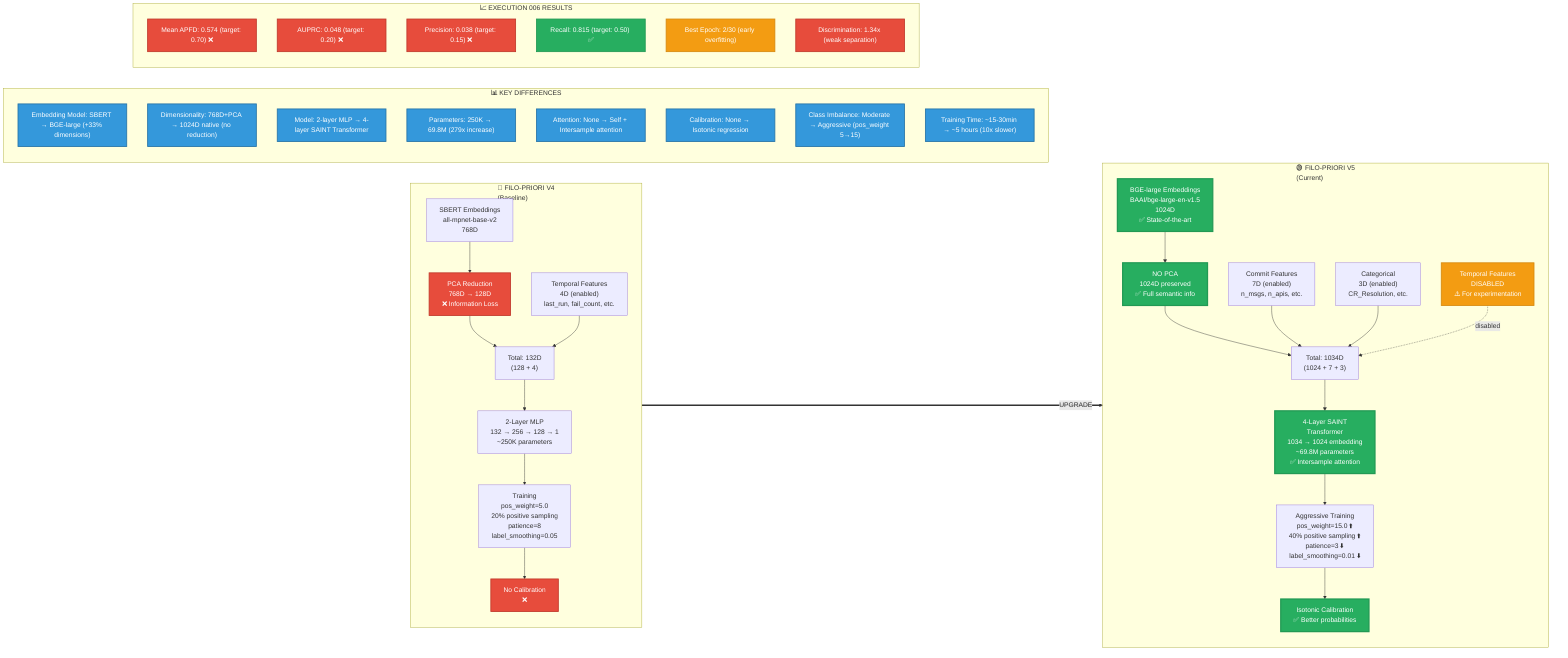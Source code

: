 flowchart LR
    subgraph V4["🔵 FILO-PRIORI V4<br/>(Baseline)"]
        direction TB

        V4_Embed["SBERT Embeddings<br/>all-mpnet-base-v2<br/>768D"]
        V4_Reduce["PCA Reduction<br/>768D → 128D<br/>❌ Information Loss"]
        V4_Temporal["Temporal Features<br/>4D (enabled)<br/>last_run, fail_count, etc."]
        V4_Total["Total: 132D<br/>(128 + 4)"]

        V4_Model["2-Layer MLP<br/>132 → 256 → 128 → 1<br/>~250K parameters"]

        V4_Training["Training<br/>pos_weight=5.0<br/>20% positive sampling<br/>patience=8<br/>label_smoothing=0.05"]

        V4_Calib["No Calibration<br/>❌"]

        V4_Embed --> V4_Reduce
        V4_Reduce --> V4_Total
        V4_Temporal --> V4_Total
        V4_Total --> V4_Model
        V4_Model --> V4_Training
        V4_Training --> V4_Calib

        style V4_Reduce fill:#e74c3c,stroke:#c0392b,stroke-width:2px,color:#fff
        style V4_Calib fill:#e74c3c,stroke:#c0392b,stroke-width:2px,color:#fff
    end

    subgraph V5["🟢 FILO-PRIORI V5<br/>(Current)"]
        direction TB

        V5_Embed["BGE-large Embeddings<br/>BAAI/bge-large-en-v1.5<br/>1024D<br/>✅ State-of-the-art"]
        V5_NoReduce["NO PCA<br/>1024D preserved<br/>✅ Full semantic info"]
        V5_Commit["Commit Features<br/>7D (enabled)<br/>n_msgs, n_apis, etc."]
        V5_Cat["Categorical<br/>3D (enabled)<br/>CR_Resolution, etc."]
        V5_TemporalOff["Temporal Features<br/>DISABLED<br/>⚠️ For experimentation"]
        V5_Total["Total: 1034D<br/>(1024 + 7 + 3)"]

        V5_Model["4-Layer SAINT<br/>Transformer<br/>1034 → 1024 embedding<br/>~69.8M parameters<br/>✅ Intersample attention"]

        V5_Training["Aggressive Training<br/>pos_weight=15.0 ⬆️<br/>40% positive sampling ⬆️<br/>patience=3 ⬇️<br/>label_smoothing=0.01 ⬇️"]

        V5_Calib["Isotonic Calibration<br/>✅ Better probabilities"]

        V5_Embed --> V5_NoReduce
        V5_NoReduce --> V5_Total
        V5_Commit --> V5_Total
        V5_Cat --> V5_Total
        V5_TemporalOff -.->|disabled| V5_Total
        V5_Total --> V5_Model
        V5_Model --> V5_Training
        V5_Training --> V5_Calib

        style V5_Embed fill:#27ae60,stroke:#229954,stroke-width:3px,color:#fff
        style V5_NoReduce fill:#27ae60,stroke:#229954,stroke-width:3px,color:#fff
        style V5_Model fill:#27ae60,stroke:#229954,stroke-width:3px,color:#fff
        style V5_Calib fill:#27ae60,stroke:#229954,stroke-width:3px,color:#fff
        style V5_TemporalOff fill:#f39c12,stroke:#d68910,stroke-width:2px,color:#fff
    end

    V4 ==>|"UPGRADE"| V5

    subgraph COMPARISON["📊 KEY DIFFERENCES"]
        direction TB

        Comp1["Embedding Model: SBERT → BGE-large (+33% dimensions)"]
        Comp2["Dimensionality: 768D+PCA → 1024D native (no reduction)"]
        Comp3["Model: 2-layer MLP → 4-layer SAINT Transformer"]
        Comp4["Parameters: 250K → 69.8M (279x increase)"]
        Comp5["Attention: None → Self + Intersample attention"]
        Comp6["Calibration: None → Isotonic regression"]
        Comp7["Class Imbalance: Moderate → Aggressive (pos_weight 5→15)"]
        Comp8["Training Time: ~15-30min → ~5 hours (10x slower)"]

        style Comp1 fill:#3498db,stroke:#2874a6,stroke-width:2px,color:#fff
        style Comp2 fill:#3498db,stroke:#2874a6,stroke-width:2px,color:#fff
        style Comp3 fill:#3498db,stroke:#2874a6,stroke-width:2px,color:#fff
        style Comp4 fill:#3498db,stroke:#2874a6,stroke-width:2px,color:#fff
        style Comp5 fill:#3498db,stroke:#2874a6,stroke-width:2px,color:#fff
        style Comp6 fill:#3498db,stroke:#2874a6,stroke-width:2px,color:#fff
        style Comp7 fill:#3498db,stroke:#2874a6,stroke-width:2px,color:#fff
        style Comp8 fill:#3498db,stroke:#2874a6,stroke-width:2px,color:#fff
    end

    subgraph RESULTS["📈 EXECUTION 006 RESULTS"]
        direction TB

        R1["Mean APFD: 0.574 (target: 0.70) ❌"]
        R2["AUPRC: 0.048 (target: 0.20) ❌"]
        R3["Precision: 0.038 (target: 0.15) ❌"]
        R4["Recall: 0.815 (target: 0.50) ✅"]
        R5["Best Epoch: 2/30 (early overfitting)"]
        R6["Discrimination: 1.34x (weak separation)"]

        style R1 fill:#e74c3c,stroke:#c0392b,stroke-width:2px,color:#fff
        style R2 fill:#e74c3c,stroke:#c0392b,stroke-width:2px,color:#fff
        style R3 fill:#e74c3c,stroke:#c0392b,stroke-width:2px,color:#fff
        style R4 fill:#27ae60,stroke:#229954,stroke-width:2px,color:#fff
        style R5 fill:#f39c12,stroke:#d68910,stroke-width:2px,color:#fff
        style R6 fill:#e74c3c,stroke:#c0392b,stroke-width:2px,color:#fff
    end